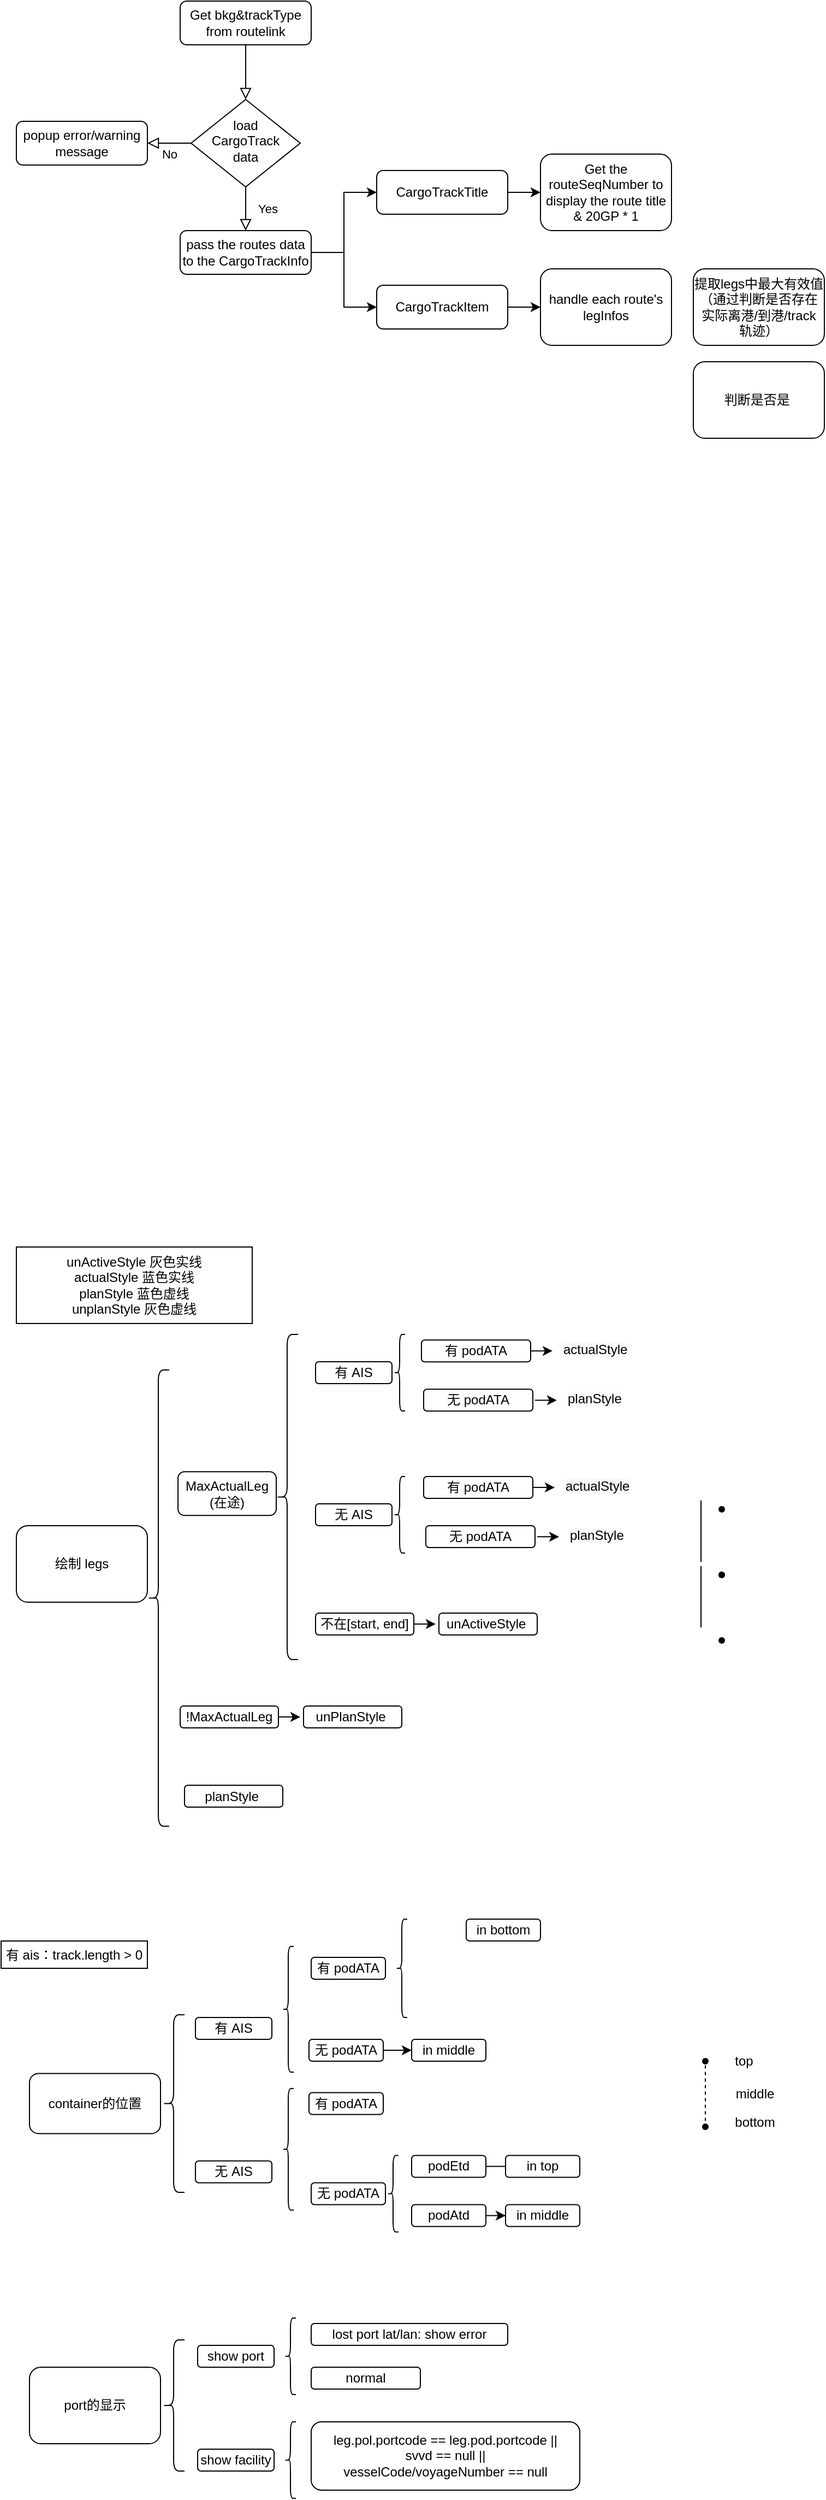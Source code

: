 <mxfile version="14.8.4" type="github">
  <diagram id="C5RBs43oDa-KdzZeNtuy" name="Page-1">
    <mxGraphModel dx="981" dy="1695" grid="1" gridSize="10" guides="1" tooltips="1" connect="1" arrows="1" fold="1" page="1" pageScale="1" pageWidth="827" pageHeight="1169" math="0" shadow="0">
      <root>
        <mxCell id="WIyWlLk6GJQsqaUBKTNV-0" />
        <mxCell id="WIyWlLk6GJQsqaUBKTNV-1" parent="WIyWlLk6GJQsqaUBKTNV-0" />
        <mxCell id="WIyWlLk6GJQsqaUBKTNV-2" value="" style="rounded=0;html=1;jettySize=auto;orthogonalLoop=1;fontSize=11;endArrow=block;endFill=0;endSize=8;strokeWidth=1;shadow=0;labelBackgroundColor=none;edgeStyle=orthogonalEdgeStyle;" parent="WIyWlLk6GJQsqaUBKTNV-1" source="WIyWlLk6GJQsqaUBKTNV-3" target="WIyWlLk6GJQsqaUBKTNV-6" edge="1">
          <mxGeometry relative="1" as="geometry" />
        </mxCell>
        <mxCell id="WIyWlLk6GJQsqaUBKTNV-3" value="Get bkg&amp;amp;trackType from routelink" style="rounded=1;whiteSpace=wrap;html=1;fontSize=12;glass=0;strokeWidth=1;shadow=0;" parent="WIyWlLk6GJQsqaUBKTNV-1" vertex="1">
          <mxGeometry x="194" y="-1140" width="120" height="40" as="geometry" />
        </mxCell>
        <mxCell id="WIyWlLk6GJQsqaUBKTNV-4" value="Yes" style="rounded=0;html=1;jettySize=auto;orthogonalLoop=1;fontSize=11;endArrow=block;endFill=0;endSize=8;strokeWidth=1;shadow=0;labelBackgroundColor=none;edgeStyle=orthogonalEdgeStyle;" parent="WIyWlLk6GJQsqaUBKTNV-1" source="WIyWlLk6GJQsqaUBKTNV-6" edge="1">
          <mxGeometry y="20" relative="1" as="geometry">
            <mxPoint as="offset" />
            <mxPoint x="254" y="-930" as="targetPoint" />
          </mxGeometry>
        </mxCell>
        <mxCell id="WIyWlLk6GJQsqaUBKTNV-5" value="No" style="edgeStyle=orthogonalEdgeStyle;rounded=0;html=1;jettySize=auto;orthogonalLoop=1;fontSize=11;endArrow=block;endFill=0;endSize=8;strokeWidth=1;shadow=0;labelBackgroundColor=none;" parent="WIyWlLk6GJQsqaUBKTNV-1" source="WIyWlLk6GJQsqaUBKTNV-6" target="WIyWlLk6GJQsqaUBKTNV-7" edge="1">
          <mxGeometry y="10" relative="1" as="geometry">
            <mxPoint as="offset" />
          </mxGeometry>
        </mxCell>
        <mxCell id="WIyWlLk6GJQsqaUBKTNV-6" value="load&lt;br&gt;CargoTrack &lt;br&gt;data" style="rhombus;whiteSpace=wrap;html=1;shadow=0;fontFamily=Helvetica;fontSize=12;align=center;strokeWidth=1;spacing=6;spacingTop=-4;" parent="WIyWlLk6GJQsqaUBKTNV-1" vertex="1">
          <mxGeometry x="204" y="-1050" width="100" height="80" as="geometry" />
        </mxCell>
        <mxCell id="WIyWlLk6GJQsqaUBKTNV-7" value="popup error/warning message" style="rounded=1;whiteSpace=wrap;html=1;fontSize=12;glass=0;strokeWidth=1;shadow=0;" parent="WIyWlLk6GJQsqaUBKTNV-1" vertex="1">
          <mxGeometry x="44" y="-1030" width="120" height="40" as="geometry" />
        </mxCell>
        <mxCell id="n0gfTQVw-aHXXpMBViYb-2" style="edgeStyle=orthogonalEdgeStyle;rounded=0;orthogonalLoop=1;jettySize=auto;html=1;entryX=0;entryY=0.5;entryDx=0;entryDy=0;" edge="1" parent="WIyWlLk6GJQsqaUBKTNV-1" source="n0gfTQVw-aHXXpMBViYb-1" target="n0gfTQVw-aHXXpMBViYb-3">
          <mxGeometry relative="1" as="geometry">
            <mxPoint x="354" y="-980" as="targetPoint" />
          </mxGeometry>
        </mxCell>
        <mxCell id="n0gfTQVw-aHXXpMBViYb-1" value="pass the routes data to the CargoTrackInfo" style="rounded=1;whiteSpace=wrap;html=1;fontSize=12;glass=0;strokeWidth=1;shadow=0;" vertex="1" parent="WIyWlLk6GJQsqaUBKTNV-1">
          <mxGeometry x="194" y="-930" width="120" height="40" as="geometry" />
        </mxCell>
        <mxCell id="n0gfTQVw-aHXXpMBViYb-7" style="edgeStyle=orthogonalEdgeStyle;rounded=0;orthogonalLoop=1;jettySize=auto;html=1;entryX=0;entryY=0.5;entryDx=0;entryDy=0;" edge="1" parent="WIyWlLk6GJQsqaUBKTNV-1" source="n0gfTQVw-aHXXpMBViYb-3" target="n0gfTQVw-aHXXpMBViYb-6">
          <mxGeometry relative="1" as="geometry" />
        </mxCell>
        <mxCell id="n0gfTQVw-aHXXpMBViYb-3" value="CargoTrackTitle" style="rounded=1;whiteSpace=wrap;html=1;fontSize=12;glass=0;strokeWidth=1;shadow=0;" vertex="1" parent="WIyWlLk6GJQsqaUBKTNV-1">
          <mxGeometry x="374" y="-985" width="120" height="40" as="geometry" />
        </mxCell>
        <mxCell id="n0gfTQVw-aHXXpMBViYb-4" style="edgeStyle=orthogonalEdgeStyle;rounded=0;orthogonalLoop=1;jettySize=auto;html=1;exitX=1;exitY=0.5;exitDx=0;exitDy=0;entryX=0;entryY=0.5;entryDx=0;entryDy=0;" edge="1" parent="WIyWlLk6GJQsqaUBKTNV-1" source="n0gfTQVw-aHXXpMBViYb-1" target="n0gfTQVw-aHXXpMBViYb-5">
          <mxGeometry relative="1" as="geometry">
            <mxPoint x="344" y="-850" as="targetPoint" />
            <mxPoint x="324" y="-900" as="sourcePoint" />
          </mxGeometry>
        </mxCell>
        <mxCell id="n0gfTQVw-aHXXpMBViYb-9" style="edgeStyle=orthogonalEdgeStyle;rounded=0;orthogonalLoop=1;jettySize=auto;html=1;entryX=0;entryY=0.5;entryDx=0;entryDy=0;" edge="1" parent="WIyWlLk6GJQsqaUBKTNV-1" source="n0gfTQVw-aHXXpMBViYb-5" target="n0gfTQVw-aHXXpMBViYb-8">
          <mxGeometry relative="1" as="geometry" />
        </mxCell>
        <mxCell id="n0gfTQVw-aHXXpMBViYb-5" value="CargoTrackItem" style="rounded=1;whiteSpace=wrap;html=1;fontSize=12;glass=0;strokeWidth=1;shadow=0;" vertex="1" parent="WIyWlLk6GJQsqaUBKTNV-1">
          <mxGeometry x="374" y="-880" width="120" height="40" as="geometry" />
        </mxCell>
        <mxCell id="n0gfTQVw-aHXXpMBViYb-6" value="Get the routeSeqNumber to display the route title &amp;amp; 20GP * 1" style="rounded=1;whiteSpace=wrap;html=1;fontSize=12;glass=0;strokeWidth=1;shadow=0;" vertex="1" parent="WIyWlLk6GJQsqaUBKTNV-1">
          <mxGeometry x="524" y="-1000" width="120" height="70" as="geometry" />
        </mxCell>
        <mxCell id="n0gfTQVw-aHXXpMBViYb-8" value="handle each route&#39;s legInfos" style="rounded=1;whiteSpace=wrap;html=1;fontSize=12;glass=0;strokeWidth=1;shadow=0;" vertex="1" parent="WIyWlLk6GJQsqaUBKTNV-1">
          <mxGeometry x="524" y="-895" width="120" height="70" as="geometry" />
        </mxCell>
        <mxCell id="n0gfTQVw-aHXXpMBViYb-10" value="提取legs中最大有效值 （通过判断是否存在实际离港/到港/track 轨迹）" style="rounded=1;whiteSpace=wrap;html=1;fontSize=12;glass=0;strokeWidth=1;shadow=0;" vertex="1" parent="WIyWlLk6GJQsqaUBKTNV-1">
          <mxGeometry x="664" y="-895" width="120" height="70" as="geometry" />
        </mxCell>
        <mxCell id="n0gfTQVw-aHXXpMBViYb-11" value="判断是否是&amp;nbsp;" style="rounded=1;whiteSpace=wrap;html=1;fontSize=12;glass=0;strokeWidth=1;shadow=0;" vertex="1" parent="WIyWlLk6GJQsqaUBKTNV-1">
          <mxGeometry x="664" y="-810" width="120" height="70" as="geometry" />
        </mxCell>
        <mxCell id="n0gfTQVw-aHXXpMBViYb-12" value="绘制 legs" style="rounded=1;whiteSpace=wrap;html=1;fontSize=12;glass=0;strokeWidth=1;shadow=0;" vertex="1" parent="WIyWlLk6GJQsqaUBKTNV-1">
          <mxGeometry x="44" y="255" width="120" height="70" as="geometry" />
        </mxCell>
        <mxCell id="n0gfTQVw-aHXXpMBViYb-13" value="container的位置" style="rounded=1;whiteSpace=wrap;html=1;fontSize=12;glass=0;strokeWidth=1;shadow=0;" vertex="1" parent="WIyWlLk6GJQsqaUBKTNV-1">
          <mxGeometry x="56" y="756.25" width="120" height="55" as="geometry" />
        </mxCell>
        <mxCell id="n0gfTQVw-aHXXpMBViYb-14" value="port的显示" style="rounded=1;whiteSpace=wrap;html=1;fontSize=12;glass=0;strokeWidth=1;shadow=0;" vertex="1" parent="WIyWlLk6GJQsqaUBKTNV-1">
          <mxGeometry x="56" y="1025" width="120" height="70" as="geometry" />
        </mxCell>
        <mxCell id="n0gfTQVw-aHXXpMBViYb-15" value="" style="shape=curlyBracket;whiteSpace=wrap;html=1;rounded=1;" vertex="1" parent="WIyWlLk6GJQsqaUBKTNV-1">
          <mxGeometry x="178" y="1000" width="20" height="120" as="geometry" />
        </mxCell>
        <mxCell id="n0gfTQVw-aHXXpMBViYb-17" value="show port" style="rounded=1;whiteSpace=wrap;html=1;fontSize=12;glass=0;strokeWidth=1;shadow=0;" vertex="1" parent="WIyWlLk6GJQsqaUBKTNV-1">
          <mxGeometry x="210" y="1005" width="70" height="20" as="geometry" />
        </mxCell>
        <mxCell id="n0gfTQVw-aHXXpMBViYb-18" value="show facility" style="rounded=1;whiteSpace=wrap;html=1;fontSize=12;glass=0;strokeWidth=1;shadow=0;" vertex="1" parent="WIyWlLk6GJQsqaUBKTNV-1">
          <mxGeometry x="210" y="1100" width="70" height="20" as="geometry" />
        </mxCell>
        <mxCell id="n0gfTQVw-aHXXpMBViYb-19" value="" style="shape=curlyBracket;whiteSpace=wrap;html=1;rounded=1;" vertex="1" parent="WIyWlLk6GJQsqaUBKTNV-1">
          <mxGeometry x="290" y="980" width="10" height="70" as="geometry" />
        </mxCell>
        <mxCell id="n0gfTQVw-aHXXpMBViYb-20" value="lost port lat/lan: show error" style="rounded=1;whiteSpace=wrap;html=1;fontSize=12;glass=0;strokeWidth=1;shadow=0;" vertex="1" parent="WIyWlLk6GJQsqaUBKTNV-1">
          <mxGeometry x="314" y="985" width="180" height="20" as="geometry" />
        </mxCell>
        <mxCell id="n0gfTQVw-aHXXpMBViYb-21" value="normal" style="rounded=1;whiteSpace=wrap;html=1;fontSize=12;glass=0;strokeWidth=1;shadow=0;" vertex="1" parent="WIyWlLk6GJQsqaUBKTNV-1">
          <mxGeometry x="314" y="1025" width="100" height="20" as="geometry" />
        </mxCell>
        <mxCell id="n0gfTQVw-aHXXpMBViYb-22" value="" style="shape=curlyBracket;whiteSpace=wrap;html=1;rounded=1;" vertex="1" parent="WIyWlLk6GJQsqaUBKTNV-1">
          <mxGeometry x="290" y="1075" width="10" height="70" as="geometry" />
        </mxCell>
        <mxCell id="n0gfTQVw-aHXXpMBViYb-23" value="leg.pol.portcode == leg.pod.portcode || &lt;br&gt;svvd == null || &lt;br&gt;vesselCode/voyageNumber == null" style="rounded=1;whiteSpace=wrap;html=1;fontSize=12;glass=0;strokeWidth=1;shadow=0;" vertex="1" parent="WIyWlLk6GJQsqaUBKTNV-1">
          <mxGeometry x="314" y="1075" width="246" height="62.5" as="geometry" />
        </mxCell>
        <mxCell id="n0gfTQVw-aHXXpMBViYb-24" value="" style="shape=curlyBracket;whiteSpace=wrap;html=1;rounded=1;" vertex="1" parent="WIyWlLk6GJQsqaUBKTNV-1">
          <mxGeometry x="178" y="702.5" width="20" height="162.5" as="geometry" />
        </mxCell>
        <mxCell id="n0gfTQVw-aHXXpMBViYb-26" value="有 AIS" style="rounded=1;whiteSpace=wrap;html=1;fontSize=12;glass=0;strokeWidth=1;shadow=0;" vertex="1" parent="WIyWlLk6GJQsqaUBKTNV-1">
          <mxGeometry x="208" y="705" width="70" height="20" as="geometry" />
        </mxCell>
        <mxCell id="n0gfTQVw-aHXXpMBViYb-27" value="无 AIS" style="rounded=1;whiteSpace=wrap;html=1;fontSize=12;glass=0;strokeWidth=1;shadow=0;" vertex="1" parent="WIyWlLk6GJQsqaUBKTNV-1">
          <mxGeometry x="208" y="836.25" width="70" height="20" as="geometry" />
        </mxCell>
        <mxCell id="n0gfTQVw-aHXXpMBViYb-28" value="" style="shape=curlyBracket;whiteSpace=wrap;html=1;rounded=1;" vertex="1" parent="WIyWlLk6GJQsqaUBKTNV-1">
          <mxGeometry x="288" y="640" width="10" height="115" as="geometry" />
        </mxCell>
        <mxCell id="n0gfTQVw-aHXXpMBViYb-29" value="有 podATA" style="rounded=1;whiteSpace=wrap;html=1;fontSize=12;glass=0;strokeWidth=1;shadow=0;" vertex="1" parent="WIyWlLk6GJQsqaUBKTNV-1">
          <mxGeometry x="314" y="650" width="68" height="20" as="geometry" />
        </mxCell>
        <mxCell id="n0gfTQVw-aHXXpMBViYb-74" style="edgeStyle=orthogonalEdgeStyle;rounded=0;orthogonalLoop=1;jettySize=auto;html=1;entryX=0;entryY=0.5;entryDx=0;entryDy=0;" edge="1" parent="WIyWlLk6GJQsqaUBKTNV-1" source="n0gfTQVw-aHXXpMBViYb-30" target="n0gfTQVw-aHXXpMBViYb-73">
          <mxGeometry relative="1" as="geometry" />
        </mxCell>
        <mxCell id="n0gfTQVw-aHXXpMBViYb-30" value="无 podATA" style="rounded=1;whiteSpace=wrap;html=1;fontSize=12;glass=0;strokeWidth=1;shadow=0;" vertex="1" parent="WIyWlLk6GJQsqaUBKTNV-1">
          <mxGeometry x="312" y="725" width="68" height="20" as="geometry" />
        </mxCell>
        <mxCell id="n0gfTQVw-aHXXpMBViYb-31" value="" style="shape=curlyBracket;whiteSpace=wrap;html=1;rounded=1;" vertex="1" parent="WIyWlLk6GJQsqaUBKTNV-1">
          <mxGeometry x="288" y="770" width="10" height="111.25" as="geometry" />
        </mxCell>
        <mxCell id="n0gfTQVw-aHXXpMBViYb-33" value="有 AIS" style="rounded=1;whiteSpace=wrap;html=1;fontSize=12;glass=0;strokeWidth=1;shadow=0;" vertex="1" parent="WIyWlLk6GJQsqaUBKTNV-1">
          <mxGeometry x="318" y="105" width="70" height="20" as="geometry" />
        </mxCell>
        <mxCell id="n0gfTQVw-aHXXpMBViYb-34" value="无 AIS" style="rounded=1;whiteSpace=wrap;html=1;fontSize=12;glass=0;strokeWidth=1;shadow=0;" vertex="1" parent="WIyWlLk6GJQsqaUBKTNV-1">
          <mxGeometry x="318" y="235" width="70" height="20" as="geometry" />
        </mxCell>
        <mxCell id="n0gfTQVw-aHXXpMBViYb-35" value="" style="shape=curlyBracket;whiteSpace=wrap;html=1;rounded=1;" vertex="1" parent="WIyWlLk6GJQsqaUBKTNV-1">
          <mxGeometry x="390" y="80" width="10" height="70" as="geometry" />
        </mxCell>
        <mxCell id="n0gfTQVw-aHXXpMBViYb-38" value="" style="shape=curlyBracket;whiteSpace=wrap;html=1;rounded=1;" vertex="1" parent="WIyWlLk6GJQsqaUBKTNV-1">
          <mxGeometry x="390" y="210" width="10" height="70" as="geometry" />
        </mxCell>
        <mxCell id="n0gfTQVw-aHXXpMBViYb-40" value="" style="shape=curlyBracket;whiteSpace=wrap;html=1;rounded=1;" vertex="1" parent="WIyWlLk6GJQsqaUBKTNV-1">
          <mxGeometry x="164" y="112.5" width="20" height="417.5" as="geometry" />
        </mxCell>
        <mxCell id="n0gfTQVw-aHXXpMBViYb-44" value="unActiveStyle 灰色实线&lt;br&gt;actualStyle 蓝色实线&lt;br&gt;planStyle 蓝色虚线&lt;br&gt;unplanStyle 灰色虚线" style="rounded=0;whiteSpace=wrap;html=1;" vertex="1" parent="WIyWlLk6GJQsqaUBKTNV-1">
          <mxGeometry x="44" width="216" height="70" as="geometry" />
        </mxCell>
        <mxCell id="n0gfTQVw-aHXXpMBViYb-45" value="有 ais：track.length &amp;gt; 0" style="rounded=0;whiteSpace=wrap;html=1;" vertex="1" parent="WIyWlLk6GJQsqaUBKTNV-1">
          <mxGeometry x="30" y="635" width="134" height="25" as="geometry" />
        </mxCell>
        <mxCell id="n0gfTQVw-aHXXpMBViYb-48" value="" style="shape=waypoint;sketch=0;fillStyle=solid;size=6;pointerEvents=1;points=[];fillColor=none;resizable=0;rotatable=0;perimeter=centerPerimeter;snapToPoint=1;" vertex="1" parent="WIyWlLk6GJQsqaUBKTNV-1">
          <mxGeometry x="670" y="220" width="40" height="40" as="geometry" />
        </mxCell>
        <mxCell id="n0gfTQVw-aHXXpMBViYb-49" value="" style="line;strokeWidth=1;direction=south;html=1;" vertex="1" parent="WIyWlLk6GJQsqaUBKTNV-1">
          <mxGeometry x="666" y="231.87" width="10" height="56.25" as="geometry" />
        </mxCell>
        <mxCell id="n0gfTQVw-aHXXpMBViYb-50" value="" style="shape=waypoint;sketch=0;fillStyle=solid;size=6;pointerEvents=1;points=[];fillColor=none;resizable=0;rotatable=0;perimeter=centerPerimeter;snapToPoint=1;" vertex="1" parent="WIyWlLk6GJQsqaUBKTNV-1">
          <mxGeometry x="670" y="280" width="40" height="40" as="geometry" />
        </mxCell>
        <mxCell id="n0gfTQVw-aHXXpMBViYb-51" value="" style="shape=waypoint;sketch=0;fillStyle=solid;size=6;pointerEvents=1;points=[];fillColor=none;resizable=0;rotatable=0;perimeter=centerPerimeter;snapToPoint=1;" vertex="1" parent="WIyWlLk6GJQsqaUBKTNV-1">
          <mxGeometry x="670" y="280" width="40" height="40" as="geometry" />
        </mxCell>
        <mxCell id="n0gfTQVw-aHXXpMBViYb-52" value="" style="line;strokeWidth=1;direction=south;html=1;" vertex="1" parent="WIyWlLk6GJQsqaUBKTNV-1">
          <mxGeometry x="666" y="291.87" width="10" height="56.25" as="geometry" />
        </mxCell>
        <mxCell id="n0gfTQVw-aHXXpMBViYb-53" value="" style="shape=waypoint;sketch=0;fillStyle=solid;size=6;pointerEvents=1;points=[];fillColor=none;resizable=0;rotatable=0;perimeter=centerPerimeter;snapToPoint=1;" vertex="1" parent="WIyWlLk6GJQsqaUBKTNV-1">
          <mxGeometry x="670" y="340" width="40" height="40" as="geometry" />
        </mxCell>
        <mxCell id="n0gfTQVw-aHXXpMBViYb-54" value="" style="shape=waypoint;sketch=0;fillStyle=solid;size=6;pointerEvents=1;points=[];fillColor=none;resizable=0;rotatable=0;perimeter=centerPerimeter;snapToPoint=1;" vertex="1" parent="WIyWlLk6GJQsqaUBKTNV-1">
          <mxGeometry x="655" y="725" width="40" height="40" as="geometry" />
        </mxCell>
        <mxCell id="n0gfTQVw-aHXXpMBViYb-55" value="" style="line;strokeWidth=1;direction=south;html=1;dashed=1;" vertex="1" parent="WIyWlLk6GJQsqaUBKTNV-1">
          <mxGeometry x="670" y="748.75" width="10" height="56.25" as="geometry" />
        </mxCell>
        <mxCell id="n0gfTQVw-aHXXpMBViYb-56" value="" style="shape=waypoint;sketch=0;fillStyle=solid;size=6;pointerEvents=1;points=[];fillColor=none;resizable=0;rotatable=0;perimeter=centerPerimeter;snapToPoint=1;" vertex="1" parent="WIyWlLk6GJQsqaUBKTNV-1">
          <mxGeometry x="655" y="785" width="40" height="40" as="geometry" />
        </mxCell>
        <mxCell id="n0gfTQVw-aHXXpMBViYb-57" value="top" style="text;html=1;align=center;verticalAlign=middle;resizable=0;points=[];autosize=1;strokeColor=none;" vertex="1" parent="WIyWlLk6GJQsqaUBKTNV-1">
          <mxGeometry x="695" y="735" width="30" height="20" as="geometry" />
        </mxCell>
        <mxCell id="n0gfTQVw-aHXXpMBViYb-58" value="bottom" style="text;html=1;align=center;verticalAlign=middle;resizable=0;points=[];autosize=1;strokeColor=none;" vertex="1" parent="WIyWlLk6GJQsqaUBKTNV-1">
          <mxGeometry x="695" y="791.25" width="50" height="20" as="geometry" />
        </mxCell>
        <mxCell id="n0gfTQVw-aHXXpMBViYb-59" value="middle" style="text;html=1;align=center;verticalAlign=middle;resizable=0;points=[];autosize=1;strokeColor=none;" vertex="1" parent="WIyWlLk6GJQsqaUBKTNV-1">
          <mxGeometry x="695" y="765" width="50" height="20" as="geometry" />
        </mxCell>
        <mxCell id="n0gfTQVw-aHXXpMBViYb-61" value="in bottom" style="rounded=1;whiteSpace=wrap;html=1;fontSize=12;glass=0;strokeWidth=1;shadow=0;" vertex="1" parent="WIyWlLk6GJQsqaUBKTNV-1">
          <mxGeometry x="456" y="615" width="68" height="20" as="geometry" />
        </mxCell>
        <mxCell id="n0gfTQVw-aHXXpMBViYb-64" value="" style="shape=curlyBracket;whiteSpace=wrap;html=1;rounded=1;" vertex="1" parent="WIyWlLk6GJQsqaUBKTNV-1">
          <mxGeometry x="384" y="831.25" width="10" height="70" as="geometry" />
        </mxCell>
        <mxCell id="n0gfTQVw-aHXXpMBViYb-67" style="edgeStyle=orthogonalEdgeStyle;rounded=0;orthogonalLoop=1;jettySize=auto;html=1;" edge="1" parent="WIyWlLk6GJQsqaUBKTNV-1" source="n0gfTQVw-aHXXpMBViYb-65">
          <mxGeometry relative="1" as="geometry">
            <mxPoint x="492" y="841.25" as="targetPoint" />
          </mxGeometry>
        </mxCell>
        <mxCell id="n0gfTQVw-aHXXpMBViYb-65" value="podEtd" style="rounded=1;whiteSpace=wrap;html=1;fontSize=12;glass=0;strokeWidth=1;shadow=0;" vertex="1" parent="WIyWlLk6GJQsqaUBKTNV-1">
          <mxGeometry x="406" y="831.25" width="68" height="20" as="geometry" />
        </mxCell>
        <mxCell id="n0gfTQVw-aHXXpMBViYb-70" style="edgeStyle=orthogonalEdgeStyle;rounded=0;orthogonalLoop=1;jettySize=auto;html=1;entryX=0;entryY=0.5;entryDx=0;entryDy=0;" edge="1" parent="WIyWlLk6GJQsqaUBKTNV-1" source="n0gfTQVw-aHXXpMBViYb-66" target="n0gfTQVw-aHXXpMBViYb-69">
          <mxGeometry relative="1" as="geometry" />
        </mxCell>
        <mxCell id="n0gfTQVw-aHXXpMBViYb-66" value="podAtd" style="rounded=1;whiteSpace=wrap;html=1;fontSize=12;glass=0;strokeWidth=1;shadow=0;" vertex="1" parent="WIyWlLk6GJQsqaUBKTNV-1">
          <mxGeometry x="406" y="876.25" width="68" height="20" as="geometry" />
        </mxCell>
        <mxCell id="n0gfTQVw-aHXXpMBViYb-68" value="in top" style="rounded=1;whiteSpace=wrap;html=1;fontSize=12;glass=0;strokeWidth=1;shadow=0;" vertex="1" parent="WIyWlLk6GJQsqaUBKTNV-1">
          <mxGeometry x="492" y="831.25" width="68" height="20" as="geometry" />
        </mxCell>
        <mxCell id="n0gfTQVw-aHXXpMBViYb-69" value="in middle" style="rounded=1;whiteSpace=wrap;html=1;fontSize=12;glass=0;strokeWidth=1;shadow=0;" vertex="1" parent="WIyWlLk6GJQsqaUBKTNV-1">
          <mxGeometry x="492" y="876.25" width="68" height="20" as="geometry" />
        </mxCell>
        <mxCell id="n0gfTQVw-aHXXpMBViYb-71" value="有 podATA" style="rounded=1;whiteSpace=wrap;html=1;fontSize=12;glass=0;strokeWidth=1;shadow=0;" vertex="1" parent="WIyWlLk6GJQsqaUBKTNV-1">
          <mxGeometry x="312" y="773.75" width="68" height="20" as="geometry" />
        </mxCell>
        <mxCell id="n0gfTQVw-aHXXpMBViYb-72" value="无 podATA" style="rounded=1;whiteSpace=wrap;html=1;fontSize=12;glass=0;strokeWidth=1;shadow=0;" vertex="1" parent="WIyWlLk6GJQsqaUBKTNV-1">
          <mxGeometry x="314" y="856.25" width="68" height="20" as="geometry" />
        </mxCell>
        <mxCell id="n0gfTQVw-aHXXpMBViYb-73" value="in middle" style="rounded=1;whiteSpace=wrap;html=1;fontSize=12;glass=0;strokeWidth=1;shadow=0;" vertex="1" parent="WIyWlLk6GJQsqaUBKTNV-1">
          <mxGeometry x="406" y="725" width="68" height="20" as="geometry" />
        </mxCell>
        <mxCell id="n0gfTQVw-aHXXpMBViYb-75" value="" style="shape=curlyBracket;whiteSpace=wrap;html=1;rounded=1;" vertex="1" parent="WIyWlLk6GJQsqaUBKTNV-1">
          <mxGeometry x="392" y="615" width="10" height="90" as="geometry" />
        </mxCell>
        <mxCell id="n0gfTQVw-aHXXpMBViYb-80" style="edgeStyle=orthogonalEdgeStyle;rounded=0;orthogonalLoop=1;jettySize=auto;html=1;" edge="1" parent="WIyWlLk6GJQsqaUBKTNV-1" source="n0gfTQVw-aHXXpMBViYb-78">
          <mxGeometry relative="1" as="geometry">
            <mxPoint x="537" y="220" as="targetPoint" />
          </mxGeometry>
        </mxCell>
        <mxCell id="n0gfTQVw-aHXXpMBViYb-78" value="有 podATA" style="rounded=1;whiteSpace=wrap;html=1;fontSize=12;glass=0;strokeWidth=1;shadow=0;" vertex="1" parent="WIyWlLk6GJQsqaUBKTNV-1">
          <mxGeometry x="417" y="210" width="100" height="20" as="geometry" />
        </mxCell>
        <mxCell id="n0gfTQVw-aHXXpMBViYb-79" value="无 podATA" style="rounded=1;whiteSpace=wrap;html=1;fontSize=12;glass=0;strokeWidth=1;shadow=0;" vertex="1" parent="WIyWlLk6GJQsqaUBKTNV-1">
          <mxGeometry x="419" y="255" width="100" height="20" as="geometry" />
        </mxCell>
        <mxCell id="n0gfTQVw-aHXXpMBViYb-81" value="&lt;span style=&quot;color: rgb(0, 0, 0); font-family: helvetica; font-size: 12px; font-style: normal; font-weight: 400; letter-spacing: normal; text-align: center; text-indent: 0px; text-transform: none; word-spacing: 0px; background-color: rgb(248, 249, 250); display: inline; float: none;&quot;&gt;actualStyle&lt;/span&gt;" style="text;whiteSpace=wrap;html=1;" vertex="1" parent="WIyWlLk6GJQsqaUBKTNV-1">
          <mxGeometry x="545" y="204.88" width="80" height="30" as="geometry" />
        </mxCell>
        <mxCell id="n0gfTQVw-aHXXpMBViYb-83" style="edgeStyle=orthogonalEdgeStyle;rounded=0;orthogonalLoop=1;jettySize=auto;html=1;" edge="1" parent="WIyWlLk6GJQsqaUBKTNV-1" source="n0gfTQVw-aHXXpMBViYb-82">
          <mxGeometry relative="1" as="geometry">
            <mxPoint x="428" y="345" as="targetPoint" />
          </mxGeometry>
        </mxCell>
        <mxCell id="n0gfTQVw-aHXXpMBViYb-82" value="不在[start, end]" style="rounded=1;whiteSpace=wrap;html=1;fontSize=12;glass=0;strokeWidth=1;shadow=0;" vertex="1" parent="WIyWlLk6GJQsqaUBKTNV-1">
          <mxGeometry x="318" y="335" width="90" height="20" as="geometry" />
        </mxCell>
        <mxCell id="n0gfTQVw-aHXXpMBViYb-84" value="unActiveStyle&amp;nbsp;" style="rounded=1;whiteSpace=wrap;html=1;fontSize=12;glass=0;strokeWidth=1;shadow=0;" vertex="1" parent="WIyWlLk6GJQsqaUBKTNV-1">
          <mxGeometry x="431" y="335" width="90" height="20" as="geometry" />
        </mxCell>
        <mxCell id="n0gfTQVw-aHXXpMBViYb-86" style="edgeStyle=orthogonalEdgeStyle;rounded=0;orthogonalLoop=1;jettySize=auto;html=1;" edge="1" parent="WIyWlLk6GJQsqaUBKTNV-1">
          <mxGeometry relative="1" as="geometry">
            <mxPoint x="541" y="265.12" as="targetPoint" />
            <mxPoint x="521" y="265.12" as="sourcePoint" />
          </mxGeometry>
        </mxCell>
        <mxCell id="n0gfTQVw-aHXXpMBViYb-87" value="&lt;span style=&quot;color: rgb(0 , 0 , 0) ; font-family: &amp;#34;helvetica&amp;#34; ; font-size: 12px ; font-style: normal ; font-weight: 400 ; letter-spacing: normal ; text-align: center ; text-indent: 0px ; text-transform: none ; word-spacing: 0px ; background-color: rgb(248 , 249 , 250) ; display: inline ; float: none&quot;&gt;planStyle&lt;/span&gt;" style="text;whiteSpace=wrap;html=1;" vertex="1" parent="WIyWlLk6GJQsqaUBKTNV-1">
          <mxGeometry x="549" y="250" width="80" height="30" as="geometry" />
        </mxCell>
        <mxCell id="n0gfTQVw-aHXXpMBViYb-88" style="edgeStyle=orthogonalEdgeStyle;rounded=0;orthogonalLoop=1;jettySize=auto;html=1;" edge="1" parent="WIyWlLk6GJQsqaUBKTNV-1" source="n0gfTQVw-aHXXpMBViYb-89">
          <mxGeometry relative="1" as="geometry">
            <mxPoint x="535" y="95.12" as="targetPoint" />
          </mxGeometry>
        </mxCell>
        <mxCell id="n0gfTQVw-aHXXpMBViYb-89" value="有 podATA" style="rounded=1;whiteSpace=wrap;html=1;fontSize=12;glass=0;strokeWidth=1;shadow=0;" vertex="1" parent="WIyWlLk6GJQsqaUBKTNV-1">
          <mxGeometry x="415" y="85.12" width="100" height="20" as="geometry" />
        </mxCell>
        <mxCell id="n0gfTQVw-aHXXpMBViYb-90" value="无 podATA" style="rounded=1;whiteSpace=wrap;html=1;fontSize=12;glass=0;strokeWidth=1;shadow=0;" vertex="1" parent="WIyWlLk6GJQsqaUBKTNV-1">
          <mxGeometry x="417" y="130.12" width="100" height="20" as="geometry" />
        </mxCell>
        <mxCell id="n0gfTQVw-aHXXpMBViYb-91" value="&lt;span style=&quot;color: rgb(0, 0, 0); font-family: helvetica; font-size: 12px; font-style: normal; font-weight: 400; letter-spacing: normal; text-align: center; text-indent: 0px; text-transform: none; word-spacing: 0px; background-color: rgb(248, 249, 250); display: inline; float: none;&quot;&gt;actualStyle&lt;/span&gt;" style="text;whiteSpace=wrap;html=1;" vertex="1" parent="WIyWlLk6GJQsqaUBKTNV-1">
          <mxGeometry x="543" y="80" width="80" height="30" as="geometry" />
        </mxCell>
        <mxCell id="n0gfTQVw-aHXXpMBViYb-92" style="edgeStyle=orthogonalEdgeStyle;rounded=0;orthogonalLoop=1;jettySize=auto;html=1;" edge="1" parent="WIyWlLk6GJQsqaUBKTNV-1">
          <mxGeometry relative="1" as="geometry">
            <mxPoint x="539" y="140.24" as="targetPoint" />
            <mxPoint x="519" y="140.24" as="sourcePoint" />
          </mxGeometry>
        </mxCell>
        <mxCell id="n0gfTQVw-aHXXpMBViYb-93" value="&lt;span style=&quot;color: rgb(0 , 0 , 0) ; font-family: &amp;#34;helvetica&amp;#34; ; font-size: 12px ; font-style: normal ; font-weight: 400 ; letter-spacing: normal ; text-align: center ; text-indent: 0px ; text-transform: none ; word-spacing: 0px ; background-color: rgb(248 , 249 , 250) ; display: inline ; float: none&quot;&gt;planStyle&lt;/span&gt;" style="text;whiteSpace=wrap;html=1;" vertex="1" parent="WIyWlLk6GJQsqaUBKTNV-1">
          <mxGeometry x="547" y="125.12" width="80" height="30" as="geometry" />
        </mxCell>
        <mxCell id="n0gfTQVw-aHXXpMBViYb-98" style="edgeStyle=orthogonalEdgeStyle;rounded=0;orthogonalLoop=1;jettySize=auto;html=1;" edge="1" parent="WIyWlLk6GJQsqaUBKTNV-1" source="n0gfTQVw-aHXXpMBViYb-95">
          <mxGeometry relative="1" as="geometry">
            <mxPoint x="304" y="430" as="targetPoint" />
          </mxGeometry>
        </mxCell>
        <mxCell id="n0gfTQVw-aHXXpMBViYb-95" value="&lt;span&gt;!MaxActualLeg&lt;/span&gt;" style="rounded=1;whiteSpace=wrap;html=1;fontSize=12;glass=0;strokeWidth=1;shadow=0;" vertex="1" parent="WIyWlLk6GJQsqaUBKTNV-1">
          <mxGeometry x="194" y="420" width="90" height="20" as="geometry" />
        </mxCell>
        <mxCell id="n0gfTQVw-aHXXpMBViYb-96" value="MaxActualLeg&lt;br&gt;(在途)" style="rounded=1;whiteSpace=wrap;html=1;fontSize=12;glass=0;strokeWidth=1;shadow=0;" vertex="1" parent="WIyWlLk6GJQsqaUBKTNV-1">
          <mxGeometry x="192" y="205.62" width="90" height="40" as="geometry" />
        </mxCell>
        <mxCell id="n0gfTQVw-aHXXpMBViYb-97" value="" style="shape=curlyBracket;whiteSpace=wrap;html=1;rounded=1;" vertex="1" parent="WIyWlLk6GJQsqaUBKTNV-1">
          <mxGeometry x="282" y="80" width="20" height="297.5" as="geometry" />
        </mxCell>
        <mxCell id="n0gfTQVw-aHXXpMBViYb-99" value="unPlanStyle&amp;nbsp;" style="rounded=1;whiteSpace=wrap;html=1;fontSize=12;glass=0;strokeWidth=1;shadow=0;" vertex="1" parent="WIyWlLk6GJQsqaUBKTNV-1">
          <mxGeometry x="307" y="420" width="90" height="20" as="geometry" />
        </mxCell>
        <mxCell id="n0gfTQVw-aHXXpMBViYb-100" value="planStyle&amp;nbsp;" style="rounded=1;whiteSpace=wrap;html=1;fontSize=12;glass=0;strokeWidth=1;shadow=0;" vertex="1" parent="WIyWlLk6GJQsqaUBKTNV-1">
          <mxGeometry x="198" y="492.5" width="90" height="20" as="geometry" />
        </mxCell>
      </root>
    </mxGraphModel>
  </diagram>
</mxfile>
